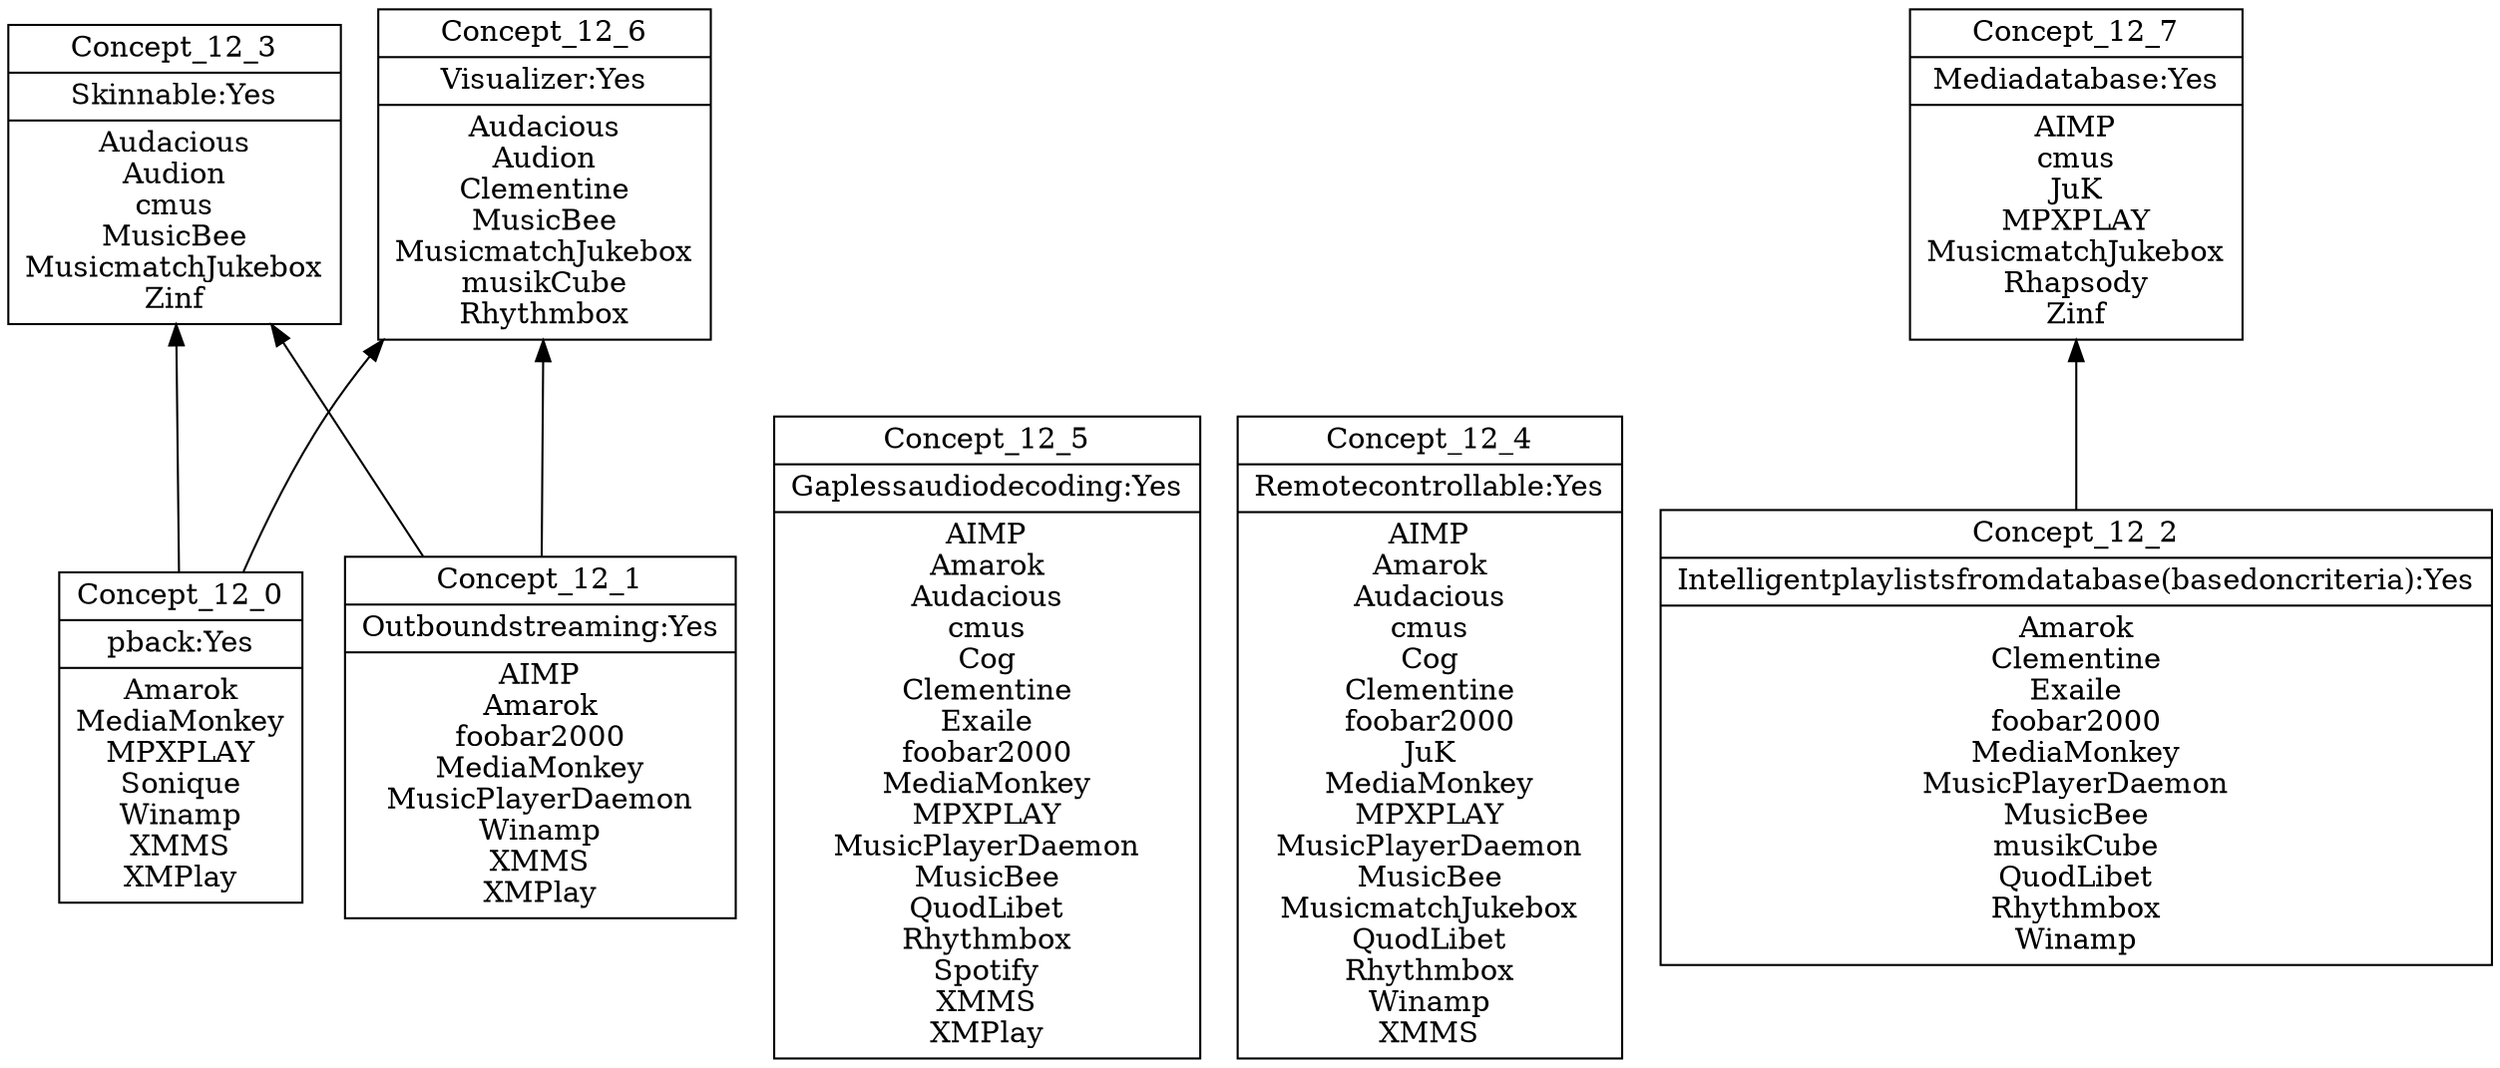 digraph G { 
	rankdir=BT;
subgraph 12 { 
label="12";
1 [shape=record,label="{Concept_12_0|pback:Yes\n|Amarok\nMediaMonkey\nMPXPLAY\nSonique\nWinamp\nXMMS\nXMPlay\n}"];
2 [shape=record,label="{Concept_12_1|Outboundstreaming:Yes\n|AIMP\nAmarok\nfoobar2000\nMediaMonkey\nMusicPlayerDaemon\nWinamp\nXMMS\nXMPlay\n}"];
3 [shape=record,label="{Concept_12_3|Skinnable:Yes\n|Audacious\nAudion\ncmus\nMusicBee\nMusicmatchJukebox\nZinf\n}"];
4 [shape=record,label="{Concept_12_5|Gaplessaudiodecoding:Yes\n|AIMP\nAmarok\nAudacious\ncmus\nCog\nClementine\nExaile\nfoobar2000\nMediaMonkey\nMPXPLAY\nMusicPlayerDaemon\nMusicBee\nQuodLibet\nRhythmbox\nSpotify\nXMMS\nXMPlay\n}"];
5 [shape=record,label="{Concept_12_6|Visualizer:Yes\n|Audacious\nAudion\nClementine\nMusicBee\nMusicmatchJukebox\nmusikCube\nRhythmbox\n}"];
6 [shape=record,label="{Concept_12_4|Remotecontrollable:Yes\n|AIMP\nAmarok\nAudacious\ncmus\nCog\nClementine\nfoobar2000\nJuK\nMediaMonkey\nMPXPLAY\nMusicPlayerDaemon\nMusicBee\nMusicmatchJukebox\nQuodLibet\nRhythmbox\nWinamp\nXMMS\n}"];
7 [shape=record,label="{Concept_12_7|Mediadatabase:Yes\n|AIMP\ncmus\nJuK\nMPXPLAY\nMusicmatchJukebox\nRhapsody\nZinf\n}"];
8 [shape=record,label="{Concept_12_2|Intelligentplaylistsfromdatabase(basedoncriteria):Yes\n|Amarok\nClementine\nExaile\nfoobar2000\nMediaMonkey\nMusicPlayerDaemon\nMusicBee\nmusikCube\nQuodLibet\nRhythmbox\nWinamp\n}"];
	1 -> 3
	2 -> 3
	1 -> 5
	2 -> 5
	8 -> 7
}
}
